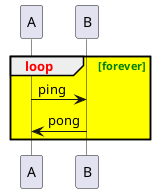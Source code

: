 {
  "sha1": "o98mu1kyubkcn926k252emknq8ym70t",
  "insertion": {
    "when": "2024-06-04T17:28:39.552Z",
    "url": "http://plantuml.sourceforge.net/qa/?qa=3893/deprecated-bluemodern-replicated-exactly-skinparam-directives",
    "user": "plantuml@gmail.com"
  }
}
@startuml
skinparam lifelineStrategy solid
skinparam SequenceGroupHeaderFontColor red
skinparam SequenceGroupFontColor green
skinparam SequenceGroupBodyBackgroundColor yellow
loop forever
    A -> B: ping
    B -> A: pong
end
@enduml
